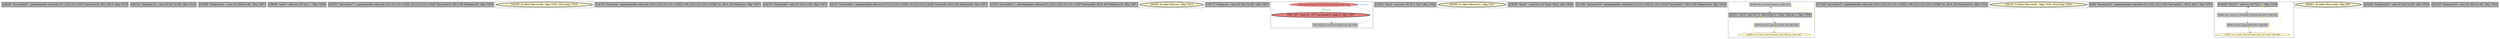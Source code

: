 
digraph G {





subgraph cluster24 {


node662 [penwidth=3.0,fontsize=20,fillcolor=grey,label="[28/29]  %arrayidx20 = getelementptr inbounds [10 x i32], [10 x i32]* %arrayidx19, i64 0, i64 0, !dbg !1010",shape=rectangle,style=filled ]



}

subgraph cluster22 {


node660 [penwidth=3.0,fontsize=20,fillcolor=grey,label="[25/32]  %idxprom16 = sext i32 %i.0 to i64, !dbg !1010",shape=rectangle,style=filled ]



}

subgraph cluster20 {


node658 [penwidth=3.0,fontsize=20,fillcolor=grey,label="[35/36]  %idxprom10 = sext i32 %add to i64, !dbg !1007",shape=rectangle,style=filled ]



}

subgraph cluster18 {


node656 [penwidth=3.0,fontsize=20,fillcolor=grey,label="[39/40]  %add = add nsw i32 %j.0, 1, !dbg !1008",shape=rectangle,style=filled ]



}

subgraph cluster16 {


node654 [penwidth=3.0,fontsize=20,fillcolor=grey,label="[26/31]  %arrayidx17 = getelementptr inbounds [10 x [5 x [10 x i32]]], [10 x [5 x [10 x i32]]]* %arrayidx15, i64 0, i64 %idxprom16, !dbg !1010",shape=rectangle,style=filled ]



}

subgraph cluster17 {


node655 [penwidth=3.0,fontsize=20,fillcolor=lemonchiffon,label="[33/34]  br label %for.cond4, !dbg !1014, !llvm.loop !1015",shape=ellipse,style=filled ]



}

subgraph cluster4 {


node636 [penwidth=3.0,fontsize=20,fillcolor=grey,label="[14/15]  %arrayidx = getelementptr inbounds [100 x [10 x [5 x [10 x i32]]]], [100 x [10 x [5 x [10 x i32]]]]* %a, i64 0, i64 %idxprom, !dbg !1007",shape=rectangle,style=filled ]



}

subgraph cluster3 {


node635 [penwidth=3.0,fontsize=20,fillcolor=grey,label="[12/13]  %idxprom8 = sext i32 %i.0 to i64, !dbg !1007",shape=rectangle,style=filled ]



}

subgraph cluster2 {


node634 [penwidth=3.0,fontsize=20,fillcolor=grey,label="[0/11]  %arrayidx9 = getelementptr inbounds [10 x [5 x [10 x i32]]], [10 x [5 x [10 x i32]]]* %arrayidx, i64 0, i64 %idxprom8, !dbg !1007",shape=rectangle,style=filled ]



}

subgraph cluster1 {


node633 [penwidth=3.0,fontsize=20,fillcolor=grey,label="[1/10]  %arrayidx11 = getelementptr inbounds [5 x [10 x i32]], [5 x [10 x i32]]* %arrayidx9, i64 0, i64 %idxprom10, !dbg !1007",shape=rectangle,style=filled ]



}

subgraph cluster12 {


node650 [penwidth=3.0,fontsize=20,fillcolor=lemonchiffon,label="[45/46]  br label %for.inc, !dbg !1012",shape=ellipse,style=filled ]



}

subgraph cluster5 {


node637 [penwidth=3.0,fontsize=20,fillcolor=grey,label="[16/17]  %idxprom = sext i32 %k.0 to i64, !dbg !1007",shape=rectangle,style=filled ]



}

subgraph cluster0 {


node632 [fillcolor=lightcoral,label="[5/6]  store i32 %mul13, i32* %arrayidx20, align 8, !dbg !1011",shape=ellipse,style=filled ]
node630 [fillcolor=grey,label="[4/7]  %mul13 = mul nsw i32 %mul7, %0, !dbg !1009",shape=rectangle,style=filled ]
node631 [penwidth=3.0,fontsize=20,fillcolor=lightcoral,label="[3/8]  %0 = load i32, i32* %arrayidx12, align 8, !dbg !1007",shape=ellipse,style=filled ]

node630->node632 [style=solid,color=black,label="",penwidth=0.5,fontcolor=black ]
node632->node632 [style=solid,color=dodgerblue,label="O|indep|all",penwidth=1.0,fontcolor=dodgerblue ]
node631->node630 [style=solid,color=black,label="",penwidth=0.5,fontcolor=black ]
node632->node631 [style=solid,color=forestgreen,label="T|indep|!=",penwidth=1.0,fontcolor=forestgreen ]


}

subgraph cluster6 {


node638 [penwidth=3.0,fontsize=20,fillcolor=grey,label="[18/21]  %mul = mul nsw i32 %i.0, %j.0, !dbg !1004",shape=rectangle,style=filled ]



}

subgraph cluster14 {


node652 [penwidth=3.0,fontsize=20,fillcolor=lemonchiffon,label="[58/59]  br label %for.inc21, !dbg !1017",shape=ellipse,style=filled ]



}

subgraph cluster7 {


node639 [penwidth=3.0,fontsize=20,fillcolor=grey,label="[19/20]  %mul7 = mul nsw i32 %mul, %k.0, !dbg !1006",shape=rectangle,style=filled ]



}

subgraph cluster23 {


node661 [penwidth=3.0,fontsize=20,fillcolor=grey,label="[27/30]  %arrayidx19 = getelementptr inbounds [5 x [10 x i32]], [5 x [10 x i32]]* %arrayidx17, i64 0, i64 %idxprom18, !dbg !1010",shape=rectangle,style=filled ]



}

subgraph cluster8 {


node643 [fillcolor=grey,label="[47/48]  %inc = add nsw i32 %k.0, 1, !dbg !1013",shape=rectangle,style=filled ]
node642 [fillcolor=grey,label="[23/50]  %cmp5 = icmp slt i32 %k.0, 100, !dbg !1002",shape=rectangle,style=filled ]
node640 [fillcolor=lemonchiffon,label="[24/49]  br i1 %cmp5, label %for.body6, label %for.end, !dbg !1003",shape=ellipse,style=filled ]
node641 [penwidth=3.0,fontsize=20,fillcolor=grey,label="[22/51]  %k.0 = phi i32 [ 0, %for.body3 ], [ %inc, %for.inc ], !dbg !1000",shape=rectangle,style=filled ]

node641->node643 [style=solid,color=black,label="",penwidth=0.5,fontcolor=black ]
node640->node641 [style=solid,color=gold,label="C",penwidth=1.0,fontcolor=gold ]
node640->node640 [style=solid,color=gold,label="C",penwidth=1.0,fontcolor=gold ]
node641->node642 [style=solid,color=black,label="",penwidth=0.5,fontcolor=black ]
node642->node640 [style=solid,color=black,label="",penwidth=0.5,fontcolor=black ]
node643->node641 [style=solid,color=black,label="",penwidth=0.5,fontcolor=black ]
node640->node642 [style=solid,color=gold,label="C",penwidth=1.0,fontcolor=gold ]
node640->node643 [style=solid,color=gold,label="C",penwidth=1.0,fontcolor=gold ]


}

subgraph cluster21 {


node659 [penwidth=3.0,fontsize=20,fillcolor=grey,label="[37/38]  %arrayidx15 = getelementptr inbounds [100 x [10 x [5 x [10 x i32]]]], [100 x [10 x [5 x [10 x i32]]]]* %a, i64 0, i64 %idxprom14, !dbg !1010",shape=rectangle,style=filled ]



}

subgraph cluster9 {


node644 [penwidth=3.0,fontsize=20,fillcolor=lemonchiffon,label="[52/53]  br label %for.cond1, !dbg !1019, !llvm.loop !1020",shape=ellipse,style=filled ]



}

subgraph cluster19 {


node657 [penwidth=3.0,fontsize=20,fillcolor=grey,label="[2/9]  %arrayidx12 = getelementptr inbounds [10 x i32], [10 x i32]* %arrayidx11, i64 0, i64 0, !dbg !1007",shape=rectangle,style=filled ]



}

subgraph cluster10 {


node647 [penwidth=3.0,fontsize=20,fillcolor=grey,label="[54/65]  %inc22 = add nsw i32 %j.0, 1, !dbg !1018",shape=rectangle,style=filled ]
node645 [fillcolor=grey,label="[56/63]  %cmp2 = icmp slt i32 %j.0, 5, !dbg !993",shape=rectangle,style=filled ]
node648 [fillcolor=grey,label="[55/64]  %j.0 = phi i32 [ 0, %for.body ], [ %inc22, %for.inc21 ], !dbg !991",shape=rectangle,style=filled ]
node646 [fillcolor=lemonchiffon,label="[57/62]  br i1 %cmp2, label %for.body3, label %for.end23, !dbg !994",shape=ellipse,style=filled ]

node647->node648 [style=solid,color=black,label="",penwidth=0.5,fontcolor=black ]
node646->node646 [style=solid,color=gold,label="C",penwidth=1.0,fontcolor=gold ]
node646->node645 [style=solid,color=gold,label="C",penwidth=1.0,fontcolor=gold ]
node648->node645 [style=solid,color=black,label="",penwidth=0.5,fontcolor=black ]
node646->node648 [style=solid,color=gold,label="C",penwidth=1.0,fontcolor=gold ]
node645->node646 [style=solid,color=black,label="",penwidth=0.5,fontcolor=black ]
node646->node647 [style=solid,color=gold,label="C",penwidth=1.0,fontcolor=gold ]
node648->node647 [style=solid,color=black,label="",penwidth=0.5,fontcolor=black ]


}

subgraph cluster11 {


node649 [penwidth=3.0,fontsize=20,fillcolor=lemonchiffon,label="[60/61]  br label %for.cond4, !dbg !997",shape=ellipse,style=filled ]



}

subgraph cluster13 {


node651 [penwidth=3.0,fontsize=20,fillcolor=grey,label="[43/44]  %idxprom18 = sext i32 %j.0 to i64, !dbg !1010",shape=rectangle,style=filled ]



}

subgraph cluster15 {


node653 [penwidth=3.0,fontsize=20,fillcolor=grey,label="[41/42]  %idxprom14 = sext i32 %k.0 to i64, !dbg !1010",shape=rectangle,style=filled ]



}

}
